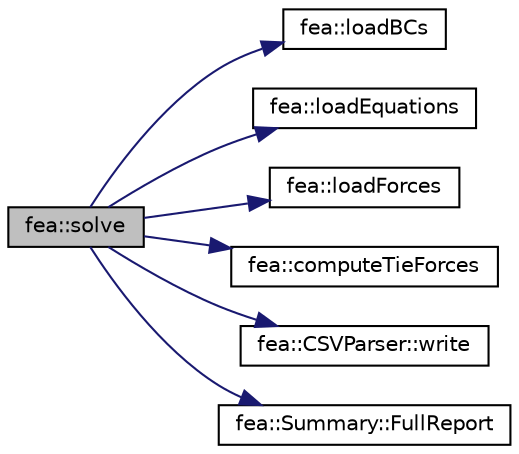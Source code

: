 digraph "fea::solve"
{
  edge [fontname="Helvetica",fontsize="10",labelfontname="Helvetica",labelfontsize="10"];
  node [fontname="Helvetica",fontsize="10",shape=record];
  rankdir="LR";
  Node1 [label="fea::solve",height=0.2,width=0.4,color="black", fillcolor="grey75", style="filled", fontcolor="black"];
  Node1 -> Node2 [color="midnightblue",fontsize="10",style="solid",fontname="Helvetica"];
  Node2 [label="fea::loadBCs",height=0.2,width=0.4,color="black", fillcolor="white", style="filled",URL="$namespacefea.html#a9a7fec579a34d0fed8339237f2cfe994",tooltip="Loads the boundary conditions into the global stiffness matrix and force vector. "];
  Node1 -> Node3 [color="midnightblue",fontsize="10",style="solid",fontname="Helvetica"];
  Node3 [label="fea::loadEquations",height=0.2,width=0.4,color="black", fillcolor="white", style="filled",URL="$namespacefea.html#ad84d1896799e4150617b01d8cce6e699"];
  Node1 -> Node4 [color="midnightblue",fontsize="10",style="solid",fontname="Helvetica"];
  Node4 [label="fea::loadForces",height=0.2,width=0.4,color="black", fillcolor="white", style="filled",URL="$namespacefea.html#af9e37d32f38ace35944f1e63f4a447fa",tooltip="Loads the prescribed forces into the force vector. "];
  Node1 -> Node5 [color="midnightblue",fontsize="10",style="solid",fontname="Helvetica"];
  Node5 [label="fea::computeTieForces",height=0.2,width=0.4,color="black", fillcolor="white", style="filled",URL="$namespacefea.html#ad101dfa486fc4d0bd848129ff2453139",tooltip="Computes the forces in the tie elements based on the nodal displacements of the FE analysis and the s..."];
  Node1 -> Node6 [color="midnightblue",fontsize="10",style="solid",fontname="Helvetica"];
  Node6 [label="fea::CSVParser::write",height=0.2,width=0.4,color="black", fillcolor="white", style="filled",URL="$classfea_1_1_c_s_v_parser.html#a249d913f7e14f3946e376e2c7b346576"];
  Node1 -> Node7 [color="midnightblue",fontsize="10",style="solid",fontname="Helvetica"];
  Node7 [label="fea::Summary::FullReport",height=0.2,width=0.4,color="black", fillcolor="white", style="filled",URL="$structfea_1_1_summary.html#ad1880ea430b8b0ed28e09cefd7880a7a",tooltip="Returns a message containing the results of the analysis. "];
}
